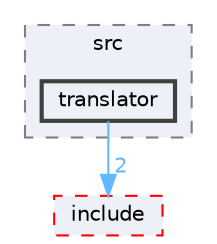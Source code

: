 digraph "C:/Users/ahmet/OneDrive/Masaüstü/DataStructure/cen207-2025-2026-5-Mustafa-Yildirimm-cpp/src/translator"
{
 // INTERACTIVE_SVG=YES
 // LATEX_PDF_SIZE
  bgcolor="transparent";
  edge [fontname=Helvetica,fontsize=10,labelfontname=Helvetica,labelfontsize=10];
  node [fontname=Helvetica,fontsize=10,shape=box,height=0.2,width=0.4];
  compound=true
  subgraph clusterdir_235080e4fc6f8d1f814973dc40d3997a {
    graph [ bgcolor="#edf0f7", pencolor="grey50", label="src", fontname=Helvetica,fontsize=10 style="filled,dashed", URL="dir_235080e4fc6f8d1f814973dc40d3997a.html",tooltip=""]
  dir_b83ed387cd3bb998e500a8fe99c544d9 [label="translator", fillcolor="#edf0f7", color="grey25", style="filled,bold", URL="dir_b83ed387cd3bb998e500a8fe99c544d9.html",tooltip=""];
  }
  dir_4dfc6c6bb4cb5cc6e762107be17038e6 [label="include", fillcolor="#edf0f7", color="red", style="filled,dashed", URL="dir_4dfc6c6bb4cb5cc6e762107be17038e6.html",tooltip=""];
  dir_b83ed387cd3bb998e500a8fe99c544d9->dir_4dfc6c6bb4cb5cc6e762107be17038e6 [headlabel="2", labeldistance=1.5 headhref="dir_000006_000003.html" href="dir_000006_000003.html" color="steelblue1" fontcolor="steelblue1"];
}

